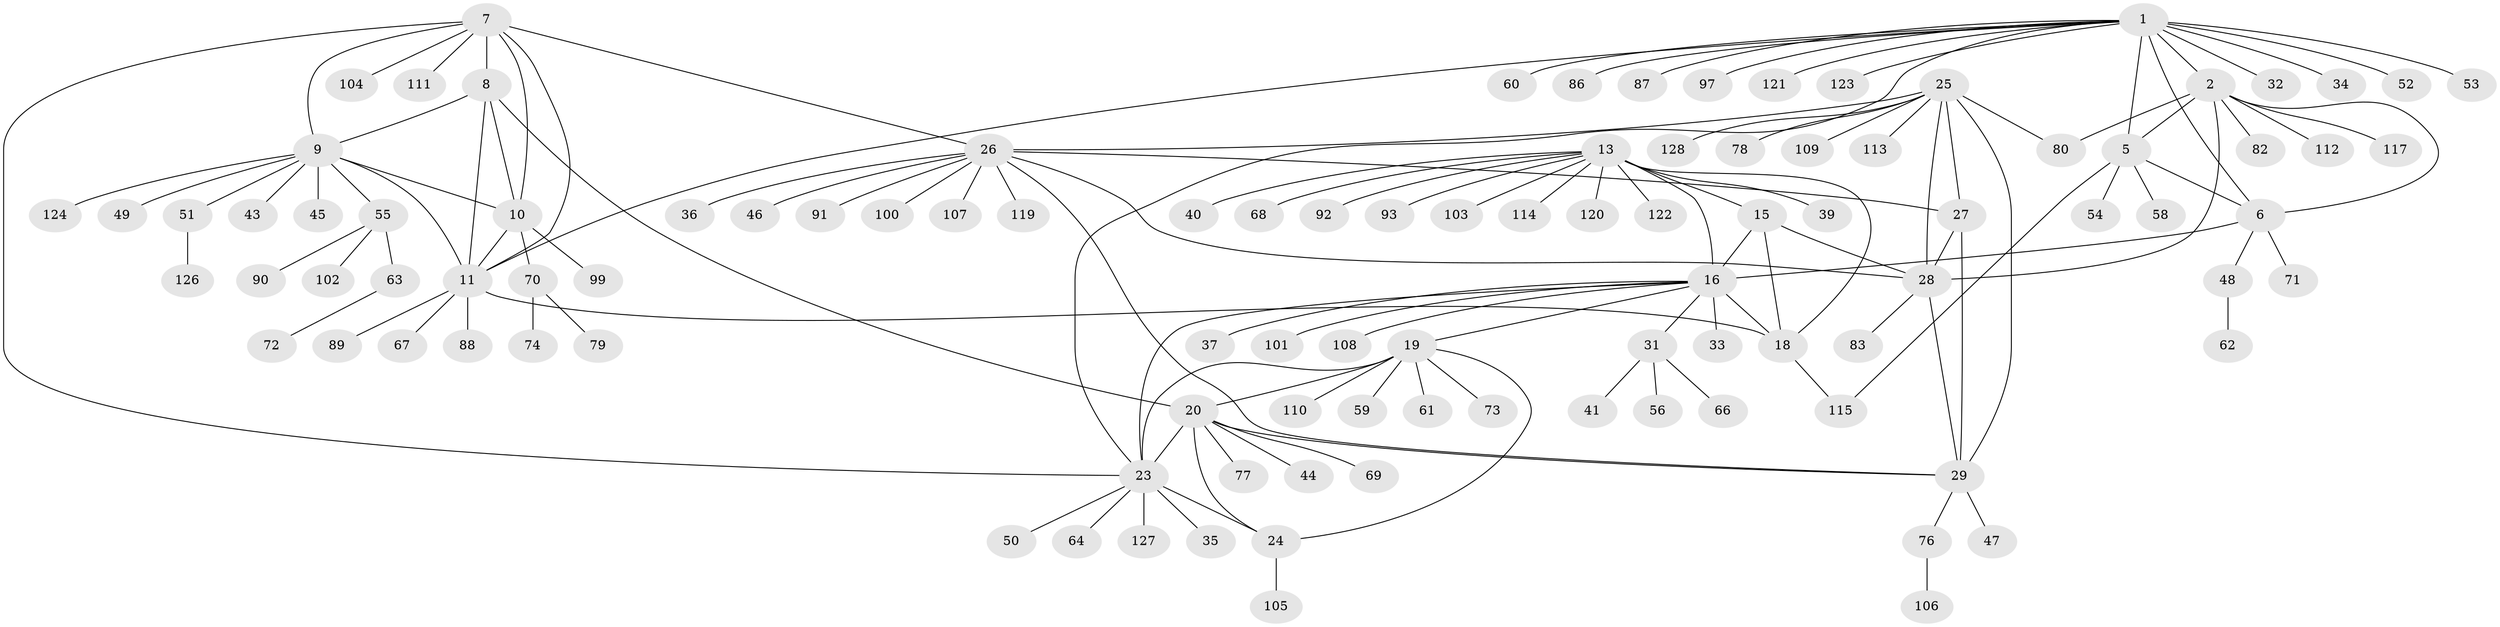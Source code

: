 // original degree distribution, {12: 0.03076923076923077, 6: 0.046153846153846156, 9: 0.05384615384615385, 10: 0.015384615384615385, 8: 0.023076923076923078, 7: 0.038461538461538464, 13: 0.015384615384615385, 5: 0.015384615384615385, 4: 0.007692307692307693, 1: 0.6384615384615384, 2: 0.1076923076923077, 3: 0.007692307692307693}
// Generated by graph-tools (version 1.1) at 2025/11/02/27/25 16:11:34]
// undirected, 105 vertices, 135 edges
graph export_dot {
graph [start="1"]
  node [color=gray90,style=filled];
  1 [super="+4"];
  2 [super="+3"];
  5 [super="+84"];
  6 [super="+125"];
  7 [super="+85"];
  8 [super="+118"];
  9 [super="+75"];
  10 [super="+38"];
  11 [super="+12"];
  13 [super="+14"];
  15 [super="+96"];
  16 [super="+17"];
  18;
  19 [super="+21"];
  20 [super="+22"];
  23 [super="+42"];
  24 [super="+95"];
  25 [super="+30"];
  26 [super="+81"];
  27 [super="+116"];
  28 [super="+98"];
  29 [super="+65"];
  31;
  32;
  33;
  34;
  35;
  36;
  37;
  39;
  40;
  41;
  43;
  44 [super="+129"];
  45;
  46;
  47;
  48;
  49;
  50;
  51;
  52;
  53;
  54;
  55 [super="+57"];
  56;
  58;
  59;
  60 [super="+94"];
  61;
  62;
  63;
  64;
  66;
  67;
  68;
  69;
  70;
  71;
  72;
  73;
  74;
  76;
  77;
  78;
  79;
  80;
  82 [super="+130"];
  83;
  86;
  87;
  88;
  89;
  90;
  91;
  92;
  93;
  97;
  99;
  100;
  101;
  102;
  103;
  104;
  105;
  106;
  107;
  108;
  109;
  110;
  111;
  112;
  113;
  114;
  115;
  117;
  119;
  120;
  121;
  122;
  123;
  124;
  126;
  127;
  128;
  1 -- 2 [weight=4];
  1 -- 5 [weight=2];
  1 -- 6 [weight=2];
  1 -- 11;
  1 -- 23;
  1 -- 32;
  1 -- 86;
  1 -- 87;
  1 -- 121;
  1 -- 123;
  1 -- 97;
  1 -- 34;
  1 -- 52;
  1 -- 53;
  1 -- 60;
  2 -- 5 [weight=2];
  2 -- 6 [weight=2];
  2 -- 82;
  2 -- 80;
  2 -- 112;
  2 -- 117;
  2 -- 28;
  5 -- 6;
  5 -- 54;
  5 -- 58;
  5 -- 115;
  6 -- 48;
  6 -- 71;
  6 -- 16;
  7 -- 8;
  7 -- 9;
  7 -- 10;
  7 -- 11 [weight=2];
  7 -- 26;
  7 -- 104;
  7 -- 111;
  7 -- 23;
  8 -- 9;
  8 -- 10;
  8 -- 11 [weight=2];
  8 -- 20;
  9 -- 10;
  9 -- 11 [weight=2];
  9 -- 43;
  9 -- 45;
  9 -- 49;
  9 -- 51;
  9 -- 55;
  9 -- 124;
  10 -- 11 [weight=2];
  10 -- 70;
  10 -- 99;
  11 -- 18;
  11 -- 67;
  11 -- 89;
  11 -- 88;
  13 -- 15 [weight=2];
  13 -- 16 [weight=4];
  13 -- 18 [weight=2];
  13 -- 39;
  13 -- 40;
  13 -- 92;
  13 -- 93;
  13 -- 103;
  13 -- 114;
  13 -- 120;
  13 -- 122;
  13 -- 68;
  15 -- 16 [weight=2];
  15 -- 18;
  15 -- 28 [weight=2];
  16 -- 18 [weight=2];
  16 -- 33;
  16 -- 37;
  16 -- 101;
  16 -- 108;
  16 -- 31;
  16 -- 19;
  16 -- 23;
  18 -- 115;
  19 -- 20 [weight=4];
  19 -- 23 [weight=2];
  19 -- 24 [weight=2];
  19 -- 59;
  19 -- 61;
  19 -- 73;
  19 -- 110;
  20 -- 23 [weight=2];
  20 -- 24 [weight=2];
  20 -- 69;
  20 -- 44;
  20 -- 77;
  20 -- 29;
  23 -- 24;
  23 -- 35;
  23 -- 50;
  23 -- 64;
  23 -- 127;
  24 -- 105;
  25 -- 26 [weight=2];
  25 -- 27 [weight=2];
  25 -- 28 [weight=2];
  25 -- 29 [weight=2];
  25 -- 80;
  25 -- 109;
  25 -- 113;
  25 -- 128;
  25 -- 78;
  26 -- 27;
  26 -- 28;
  26 -- 29;
  26 -- 36;
  26 -- 46;
  26 -- 91;
  26 -- 100;
  26 -- 107;
  26 -- 119;
  27 -- 28;
  27 -- 29;
  28 -- 29;
  28 -- 83;
  29 -- 47;
  29 -- 76;
  31 -- 41;
  31 -- 56;
  31 -- 66;
  48 -- 62;
  51 -- 126;
  55 -- 63;
  55 -- 90;
  55 -- 102;
  63 -- 72;
  70 -- 74;
  70 -- 79;
  76 -- 106;
}
